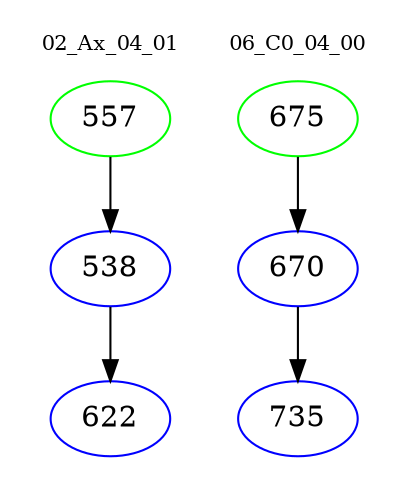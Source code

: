 digraph{
subgraph cluster_0 {
color = white
label = "02_Ax_04_01";
fontsize=10;
T0_557 [label="557", color="green"]
T0_557 -> T0_538 [color="black"]
T0_538 [label="538", color="blue"]
T0_538 -> T0_622 [color="black"]
T0_622 [label="622", color="blue"]
}
subgraph cluster_1 {
color = white
label = "06_C0_04_00";
fontsize=10;
T1_675 [label="675", color="green"]
T1_675 -> T1_670 [color="black"]
T1_670 [label="670", color="blue"]
T1_670 -> T1_735 [color="black"]
T1_735 [label="735", color="blue"]
}
}
